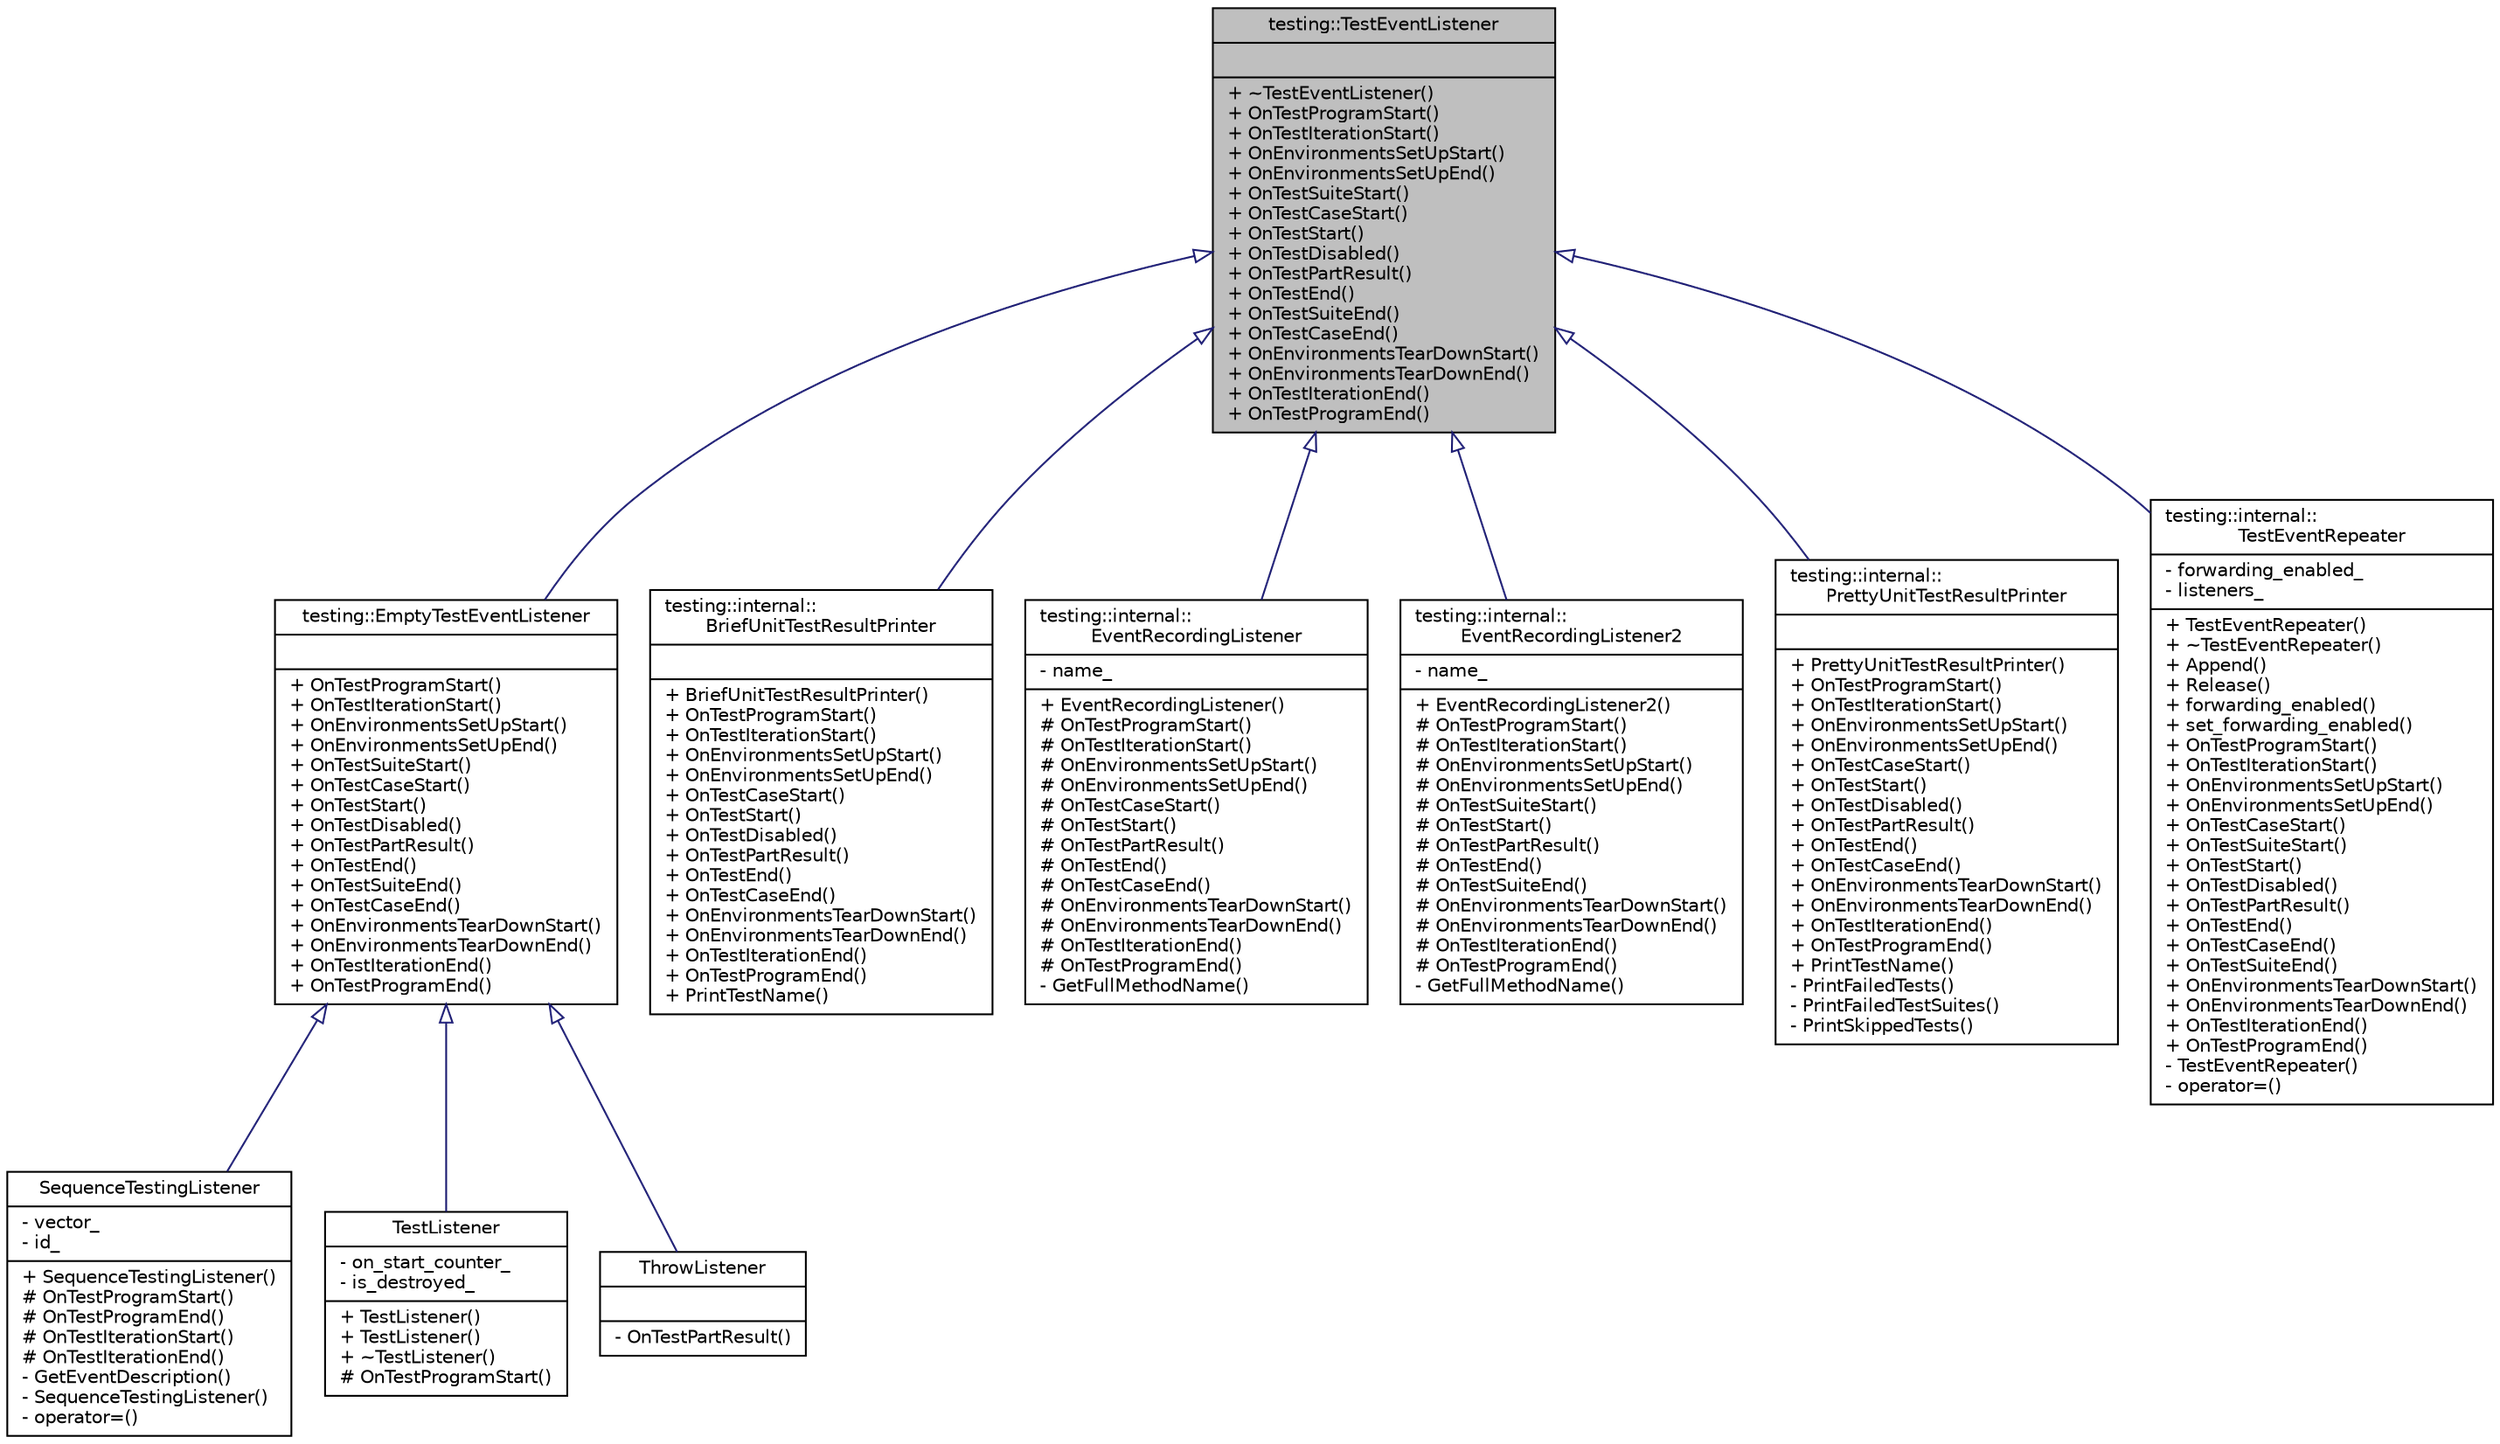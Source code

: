 digraph "testing::TestEventListener"
{
 // LATEX_PDF_SIZE
  bgcolor="transparent";
  edge [fontname="Helvetica",fontsize="10",labelfontname="Helvetica",labelfontsize="10"];
  node [fontname="Helvetica",fontsize="10",shape=record];
  Node1 [label="{testing::TestEventListener\n||+ ~TestEventListener()\l+ OnTestProgramStart()\l+ OnTestIterationStart()\l+ OnEnvironmentsSetUpStart()\l+ OnEnvironmentsSetUpEnd()\l+ OnTestSuiteStart()\l+ OnTestCaseStart()\l+ OnTestStart()\l+ OnTestDisabled()\l+ OnTestPartResult()\l+ OnTestEnd()\l+ OnTestSuiteEnd()\l+ OnTestCaseEnd()\l+ OnEnvironmentsTearDownStart()\l+ OnEnvironmentsTearDownEnd()\l+ OnTestIterationEnd()\l+ OnTestProgramEnd()\l}",height=0.2,width=0.4,color="black", fillcolor="grey75", style="filled", fontcolor="black",tooltip=" "];
  Node1 -> Node2 [dir="back",color="midnightblue",fontsize="10",style="solid",arrowtail="onormal",fontname="Helvetica"];
  Node2 [label="{testing::EmptyTestEventListener\n||+ OnTestProgramStart()\l+ OnTestIterationStart()\l+ OnEnvironmentsSetUpStart()\l+ OnEnvironmentsSetUpEnd()\l+ OnTestSuiteStart()\l+ OnTestCaseStart()\l+ OnTestStart()\l+ OnTestDisabled()\l+ OnTestPartResult()\l+ OnTestEnd()\l+ OnTestSuiteEnd()\l+ OnTestCaseEnd()\l+ OnEnvironmentsTearDownStart()\l+ OnEnvironmentsTearDownEnd()\l+ OnTestIterationEnd()\l+ OnTestProgramEnd()\l}",height=0.2,width=0.4,color="black",URL="$classtesting_1_1EmptyTestEventListener.html",tooltip=" "];
  Node2 -> Node3 [dir="back",color="midnightblue",fontsize="10",style="solid",arrowtail="onormal",fontname="Helvetica"];
  Node3 [label="{SequenceTestingListener\n|- vector_\l- id_\l|+ SequenceTestingListener()\l# OnTestProgramStart()\l# OnTestProgramEnd()\l# OnTestIterationStart()\l# OnTestIterationEnd()\l- GetEventDescription()\l- SequenceTestingListener()\l- operator=()\l}",height=0.2,width=0.4,color="black",URL="$classSequenceTestingListener.html",tooltip=" "];
  Node2 -> Node4 [dir="back",color="midnightblue",fontsize="10",style="solid",arrowtail="onormal",fontname="Helvetica"];
  Node4 [label="{TestListener\n|- on_start_counter_\l- is_destroyed_\l|+ TestListener()\l+ TestListener()\l+ ~TestListener()\l# OnTestProgramStart()\l}",height=0.2,width=0.4,color="black",URL="$classTestListener.html",tooltip=" "];
  Node2 -> Node5 [dir="back",color="midnightblue",fontsize="10",style="solid",arrowtail="onormal",fontname="Helvetica"];
  Node5 [label="{ThrowListener\n||- OnTestPartResult()\l}",height=0.2,width=0.4,color="black",URL="$classThrowListener.html",tooltip=" "];
  Node1 -> Node6 [dir="back",color="midnightblue",fontsize="10",style="solid",arrowtail="onormal",fontname="Helvetica"];
  Node6 [label="{testing::internal::\lBriefUnitTestResultPrinter\n||+ BriefUnitTestResultPrinter()\l+ OnTestProgramStart()\l+ OnTestIterationStart()\l+ OnEnvironmentsSetUpStart()\l+ OnEnvironmentsSetUpEnd()\l+ OnTestCaseStart()\l+ OnTestStart()\l+ OnTestDisabled()\l+ OnTestPartResult()\l+ OnTestEnd()\l+ OnTestCaseEnd()\l+ OnEnvironmentsTearDownStart()\l+ OnEnvironmentsTearDownEnd()\l+ OnTestIterationEnd()\l+ OnTestProgramEnd()\l+ PrintTestName()\l}",height=0.2,width=0.4,color="black",URL="$classtesting_1_1internal_1_1BriefUnitTestResultPrinter.html",tooltip=" "];
  Node1 -> Node7 [dir="back",color="midnightblue",fontsize="10",style="solid",arrowtail="onormal",fontname="Helvetica"];
  Node7 [label="{testing::internal::\lEventRecordingListener\n|- name_\l|+ EventRecordingListener()\l# OnTestProgramStart()\l# OnTestIterationStart()\l# OnEnvironmentsSetUpStart()\l# OnEnvironmentsSetUpEnd()\l# OnTestCaseStart()\l# OnTestStart()\l# OnTestPartResult()\l# OnTestEnd()\l# OnTestCaseEnd()\l# OnEnvironmentsTearDownStart()\l# OnEnvironmentsTearDownEnd()\l# OnTestIterationEnd()\l# OnTestProgramEnd()\l- GetFullMethodName()\l}",height=0.2,width=0.4,color="black",URL="$classtesting_1_1internal_1_1EventRecordingListener.html",tooltip=" "];
  Node1 -> Node8 [dir="back",color="midnightblue",fontsize="10",style="solid",arrowtail="onormal",fontname="Helvetica"];
  Node8 [label="{testing::internal::\lEventRecordingListener2\n|- name_\l|+ EventRecordingListener2()\l# OnTestProgramStart()\l# OnTestIterationStart()\l# OnEnvironmentsSetUpStart()\l# OnEnvironmentsSetUpEnd()\l# OnTestSuiteStart()\l# OnTestStart()\l# OnTestPartResult()\l# OnTestEnd()\l# OnTestSuiteEnd()\l# OnEnvironmentsTearDownStart()\l# OnEnvironmentsTearDownEnd()\l# OnTestIterationEnd()\l# OnTestProgramEnd()\l- GetFullMethodName()\l}",height=0.2,width=0.4,color="black",URL="$classtesting_1_1internal_1_1EventRecordingListener2.html",tooltip=" "];
  Node1 -> Node9 [dir="back",color="midnightblue",fontsize="10",style="solid",arrowtail="onormal",fontname="Helvetica"];
  Node9 [label="{testing::internal::\lPrettyUnitTestResultPrinter\n||+ PrettyUnitTestResultPrinter()\l+ OnTestProgramStart()\l+ OnTestIterationStart()\l+ OnEnvironmentsSetUpStart()\l+ OnEnvironmentsSetUpEnd()\l+ OnTestCaseStart()\l+ OnTestStart()\l+ OnTestDisabled()\l+ OnTestPartResult()\l+ OnTestEnd()\l+ OnTestCaseEnd()\l+ OnEnvironmentsTearDownStart()\l+ OnEnvironmentsTearDownEnd()\l+ OnTestIterationEnd()\l+ OnTestProgramEnd()\l+ PrintTestName()\l- PrintFailedTests()\l- PrintFailedTestSuites()\l- PrintSkippedTests()\l}",height=0.2,width=0.4,color="black",URL="$classtesting_1_1internal_1_1PrettyUnitTestResultPrinter.html",tooltip=" "];
  Node1 -> Node10 [dir="back",color="midnightblue",fontsize="10",style="solid",arrowtail="onormal",fontname="Helvetica"];
  Node10 [label="{testing::internal::\lTestEventRepeater\n|- forwarding_enabled_\l- listeners_\l|+ TestEventRepeater()\l+ ~TestEventRepeater()\l+ Append()\l+ Release()\l+ forwarding_enabled()\l+ set_forwarding_enabled()\l+ OnTestProgramStart()\l+ OnTestIterationStart()\l+ OnEnvironmentsSetUpStart()\l+ OnEnvironmentsSetUpEnd()\l+ OnTestCaseStart()\l+ OnTestSuiteStart()\l+ OnTestStart()\l+ OnTestDisabled()\l+ OnTestPartResult()\l+ OnTestEnd()\l+ OnTestCaseEnd()\l+ OnTestSuiteEnd()\l+ OnEnvironmentsTearDownStart()\l+ OnEnvironmentsTearDownEnd()\l+ OnTestIterationEnd()\l+ OnTestProgramEnd()\l- TestEventRepeater()\l- operator=()\l}",height=0.2,width=0.4,color="black",URL="$classtesting_1_1internal_1_1TestEventRepeater.html",tooltip=" "];
}
